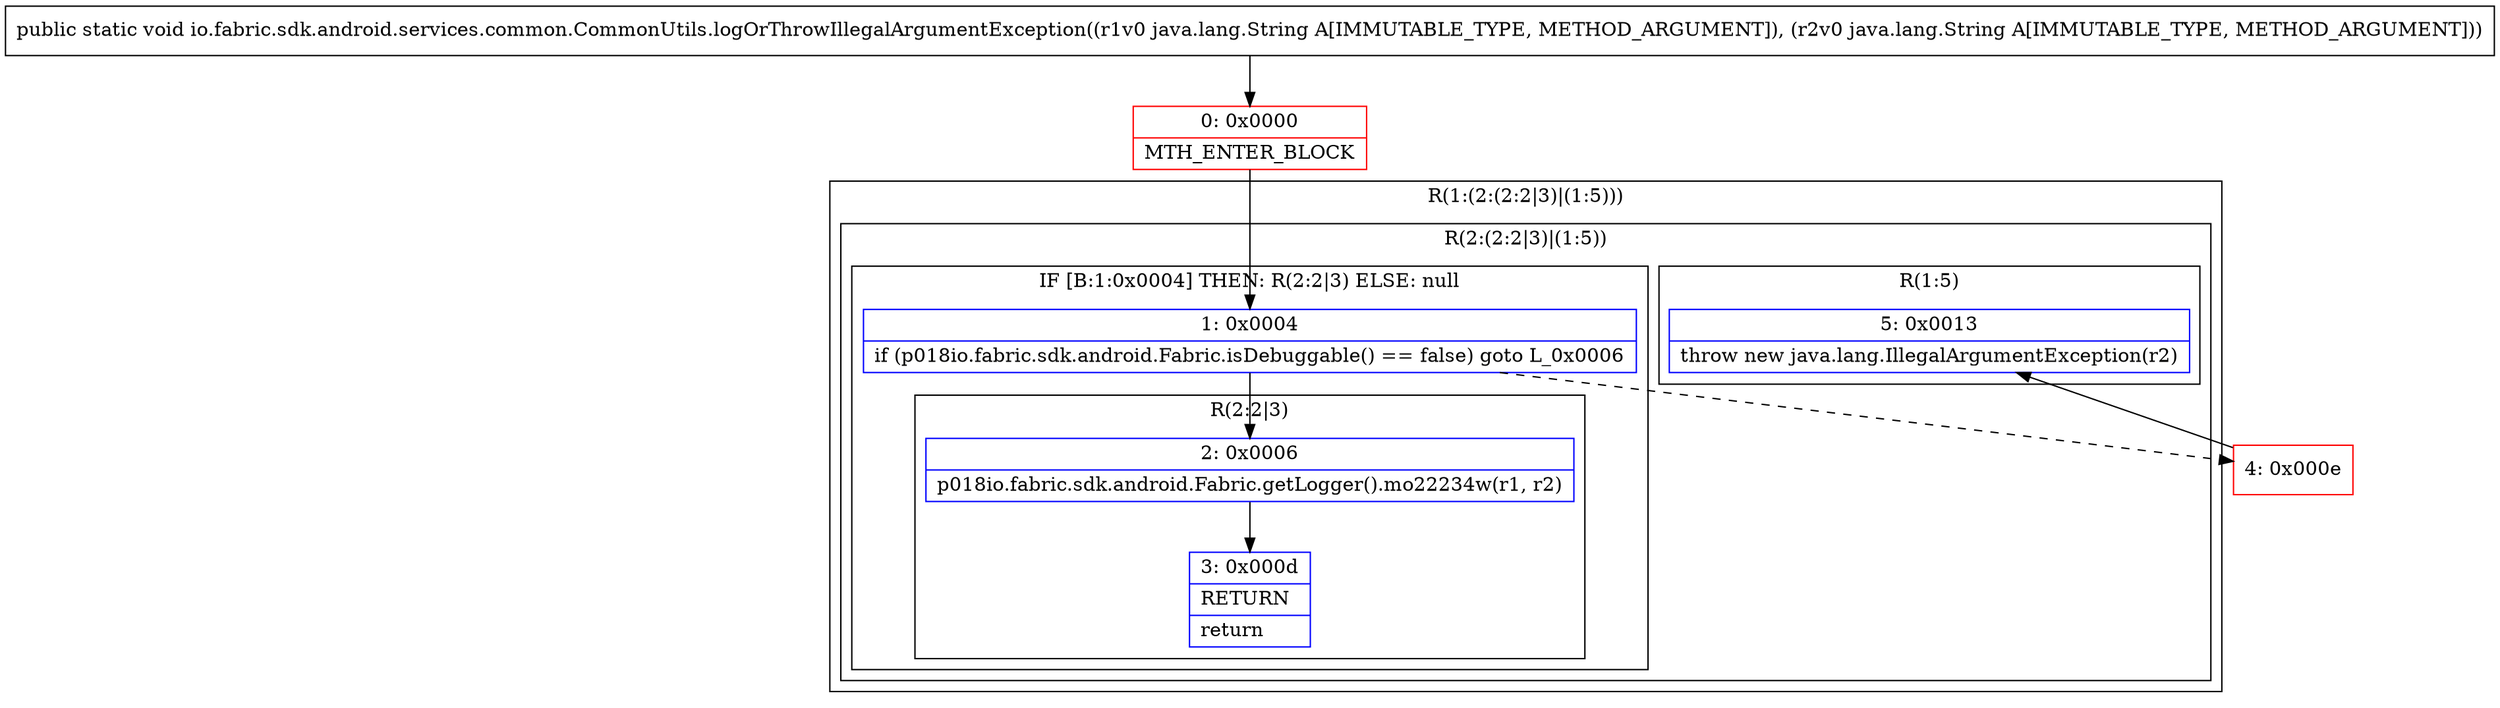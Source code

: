 digraph "CFG forio.fabric.sdk.android.services.common.CommonUtils.logOrThrowIllegalArgumentException(Ljava\/lang\/String;Ljava\/lang\/String;)V" {
subgraph cluster_Region_1022472379 {
label = "R(1:(2:(2:2|3)|(1:5)))";
node [shape=record,color=blue];
subgraph cluster_Region_1844554541 {
label = "R(2:(2:2|3)|(1:5))";
node [shape=record,color=blue];
subgraph cluster_IfRegion_1927904150 {
label = "IF [B:1:0x0004] THEN: R(2:2|3) ELSE: null";
node [shape=record,color=blue];
Node_1 [shape=record,label="{1\:\ 0x0004|if (p018io.fabric.sdk.android.Fabric.isDebuggable() == false) goto L_0x0006\l}"];
subgraph cluster_Region_1265877961 {
label = "R(2:2|3)";
node [shape=record,color=blue];
Node_2 [shape=record,label="{2\:\ 0x0006|p018io.fabric.sdk.android.Fabric.getLogger().mo22234w(r1, r2)\l}"];
Node_3 [shape=record,label="{3\:\ 0x000d|RETURN\l|return\l}"];
}
}
subgraph cluster_Region_2050410100 {
label = "R(1:5)";
node [shape=record,color=blue];
Node_5 [shape=record,label="{5\:\ 0x0013|throw new java.lang.IllegalArgumentException(r2)\l}"];
}
}
}
Node_0 [shape=record,color=red,label="{0\:\ 0x0000|MTH_ENTER_BLOCK\l}"];
Node_4 [shape=record,color=red,label="{4\:\ 0x000e}"];
MethodNode[shape=record,label="{public static void io.fabric.sdk.android.services.common.CommonUtils.logOrThrowIllegalArgumentException((r1v0 java.lang.String A[IMMUTABLE_TYPE, METHOD_ARGUMENT]), (r2v0 java.lang.String A[IMMUTABLE_TYPE, METHOD_ARGUMENT])) }"];
MethodNode -> Node_0;
Node_1 -> Node_2;
Node_1 -> Node_4[style=dashed];
Node_2 -> Node_3;
Node_0 -> Node_1;
Node_4 -> Node_5;
}


